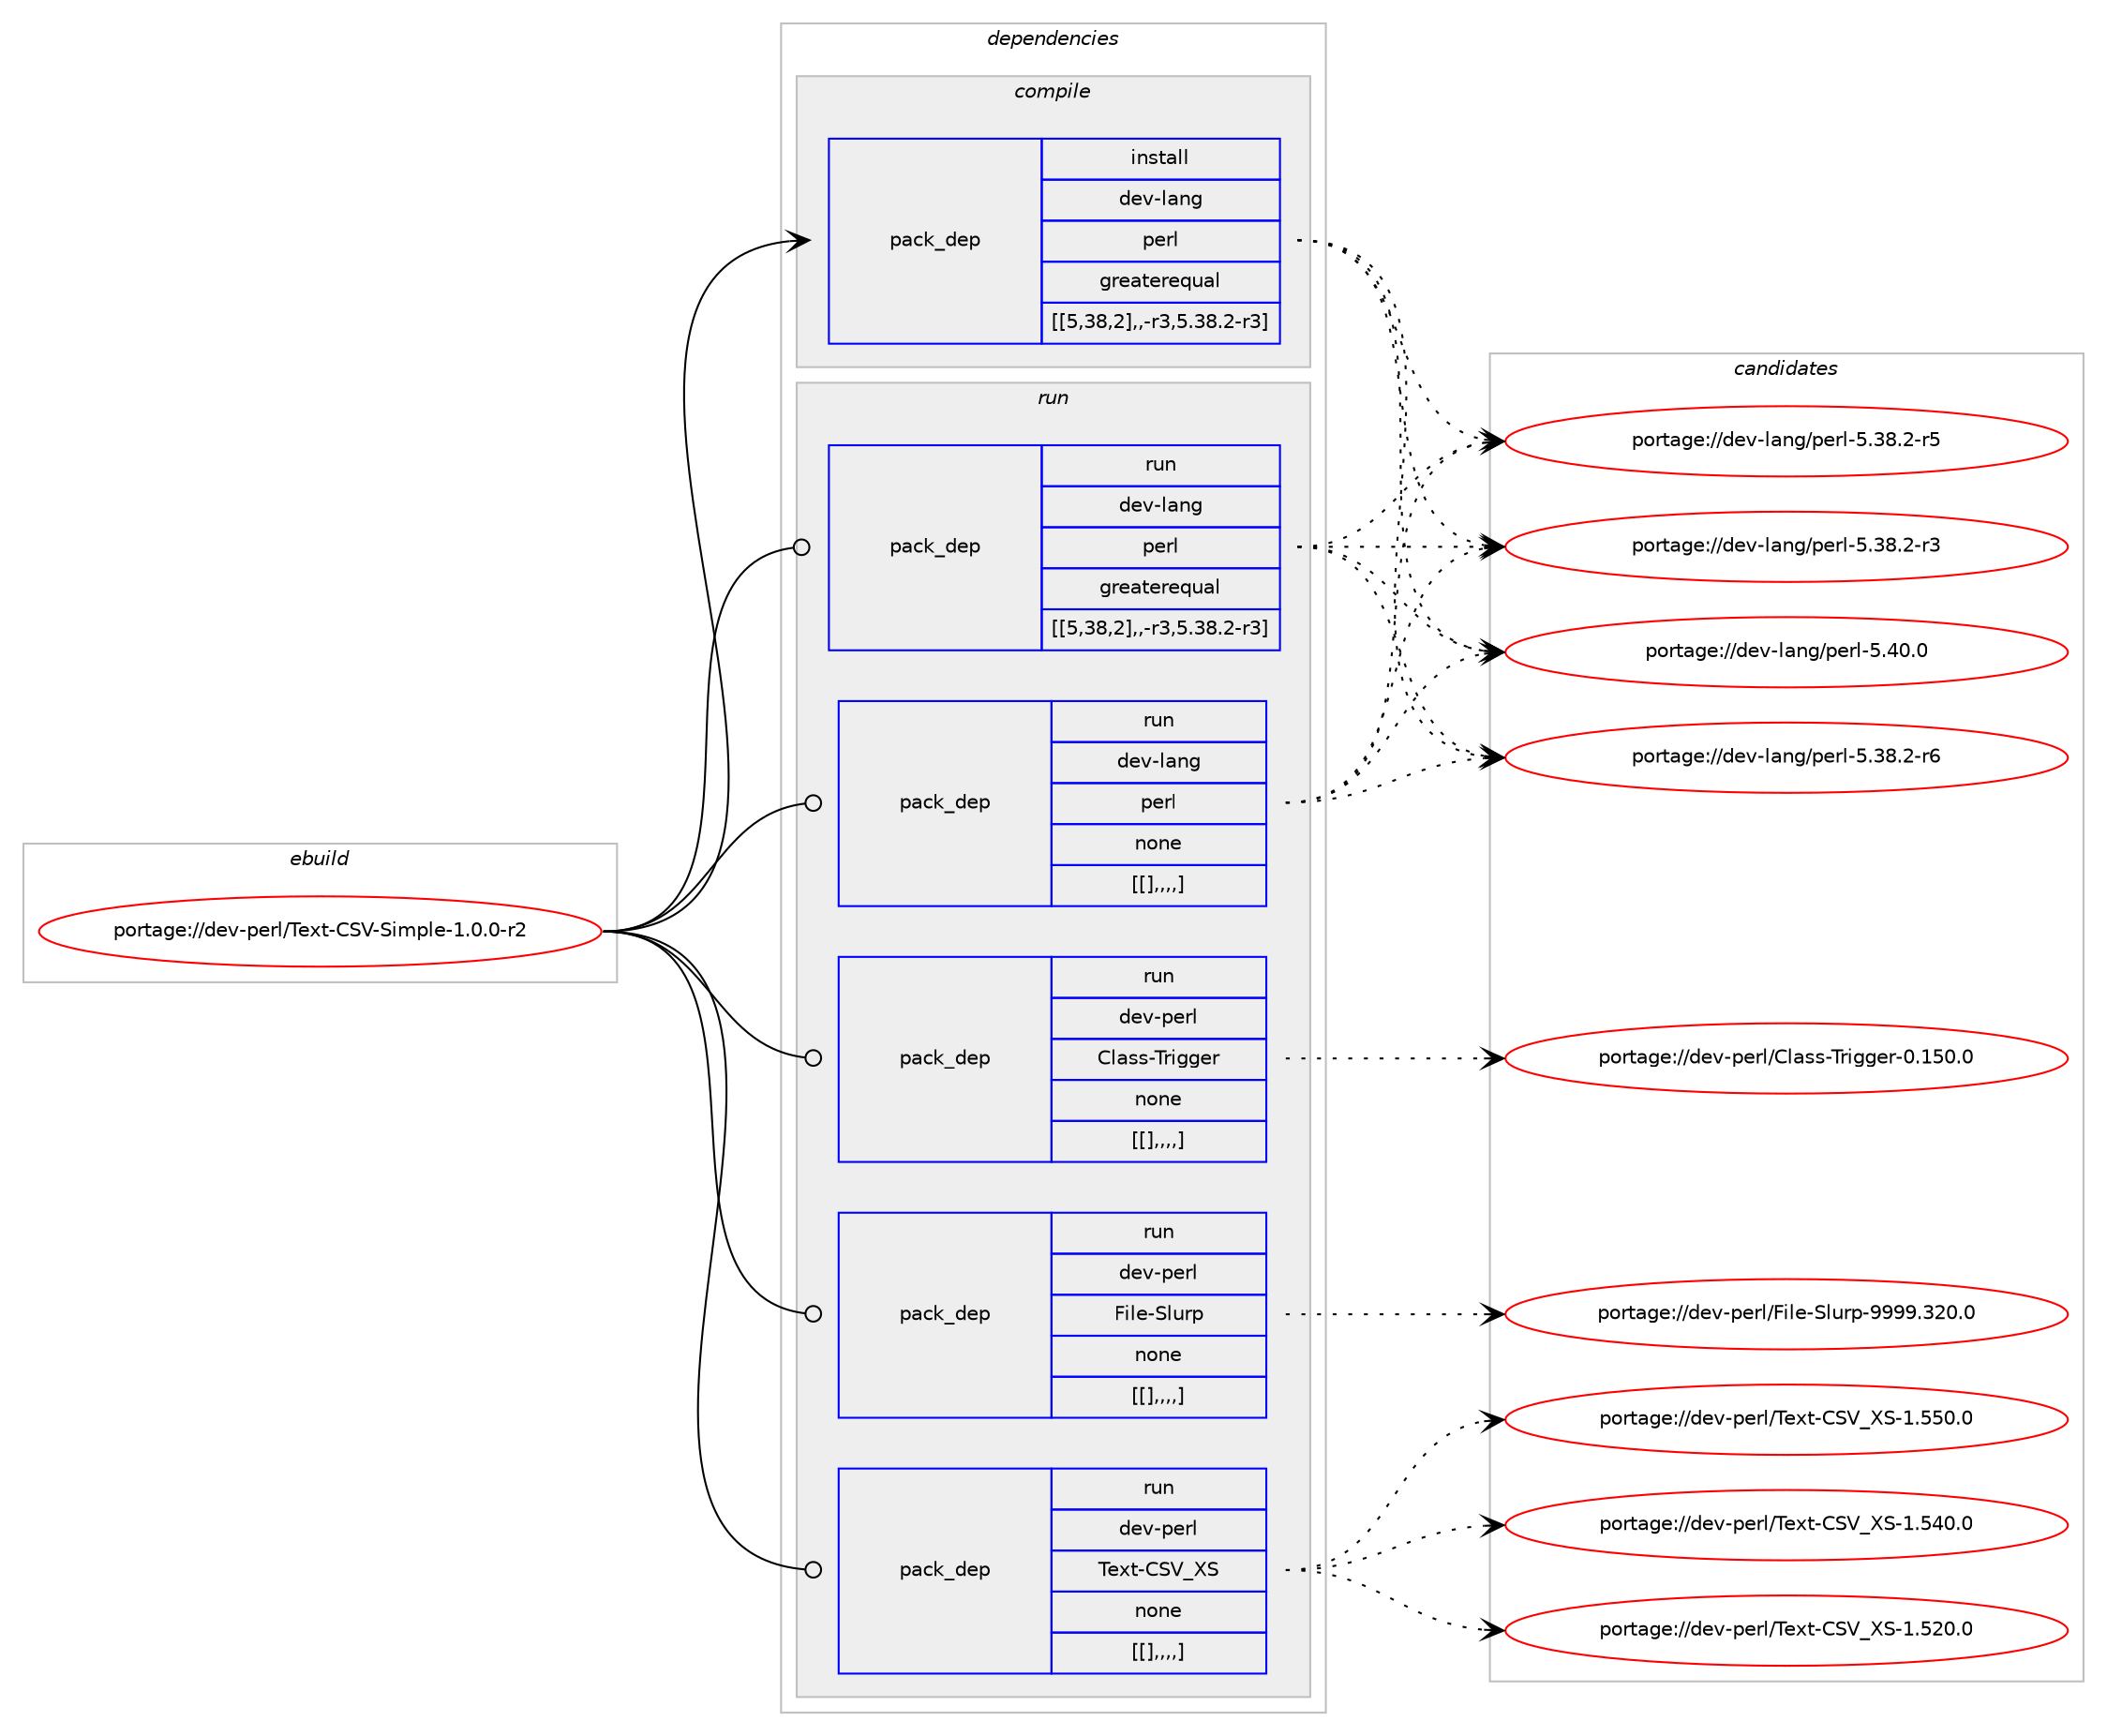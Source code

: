digraph prolog {

# *************
# Graph options
# *************

newrank=true;
concentrate=true;
compound=true;
graph [rankdir=LR,fontname=Helvetica,fontsize=10,ranksep=1.5];#, ranksep=2.5, nodesep=0.2];
edge  [arrowhead=vee];
node  [fontname=Helvetica,fontsize=10];

# **********
# The ebuild
# **********

subgraph cluster_leftcol {
color=gray;
label=<<i>ebuild</i>>;
id [label="portage://dev-perl/Text-CSV-Simple-1.0.0-r2", color=red, width=4, href="../dev-perl/Text-CSV-Simple-1.0.0-r2.svg"];
}

# ****************
# The dependencies
# ****************

subgraph cluster_midcol {
color=gray;
label=<<i>dependencies</i>>;
subgraph cluster_compile {
fillcolor="#eeeeee";
style=filled;
label=<<i>compile</i>>;
subgraph pack107016 {
dependency138818 [label=<<TABLE BORDER="0" CELLBORDER="1" CELLSPACING="0" CELLPADDING="4" WIDTH="220"><TR><TD ROWSPAN="6" CELLPADDING="30">pack_dep</TD></TR><TR><TD WIDTH="110">install</TD></TR><TR><TD>dev-lang</TD></TR><TR><TD>perl</TD></TR><TR><TD>greaterequal</TD></TR><TR><TD>[[5,38,2],,-r3,5.38.2-r3]</TD></TR></TABLE>>, shape=none, color=blue];
}
id:e -> dependency138818:w [weight=20,style="solid",arrowhead="vee"];
}
subgraph cluster_compileandrun {
fillcolor="#eeeeee";
style=filled;
label=<<i>compile and run</i>>;
}
subgraph cluster_run {
fillcolor="#eeeeee";
style=filled;
label=<<i>run</i>>;
subgraph pack107017 {
dependency138819 [label=<<TABLE BORDER="0" CELLBORDER="1" CELLSPACING="0" CELLPADDING="4" WIDTH="220"><TR><TD ROWSPAN="6" CELLPADDING="30">pack_dep</TD></TR><TR><TD WIDTH="110">run</TD></TR><TR><TD>dev-lang</TD></TR><TR><TD>perl</TD></TR><TR><TD>greaterequal</TD></TR><TR><TD>[[5,38,2],,-r3,5.38.2-r3]</TD></TR></TABLE>>, shape=none, color=blue];
}
id:e -> dependency138819:w [weight=20,style="solid",arrowhead="odot"];
subgraph pack107018 {
dependency138820 [label=<<TABLE BORDER="0" CELLBORDER="1" CELLSPACING="0" CELLPADDING="4" WIDTH="220"><TR><TD ROWSPAN="6" CELLPADDING="30">pack_dep</TD></TR><TR><TD WIDTH="110">run</TD></TR><TR><TD>dev-lang</TD></TR><TR><TD>perl</TD></TR><TR><TD>none</TD></TR><TR><TD>[[],,,,]</TD></TR></TABLE>>, shape=none, color=blue];
}
id:e -> dependency138820:w [weight=20,style="solid",arrowhead="odot"];
subgraph pack107019 {
dependency138821 [label=<<TABLE BORDER="0" CELLBORDER="1" CELLSPACING="0" CELLPADDING="4" WIDTH="220"><TR><TD ROWSPAN="6" CELLPADDING="30">pack_dep</TD></TR><TR><TD WIDTH="110">run</TD></TR><TR><TD>dev-perl</TD></TR><TR><TD>Class-Trigger</TD></TR><TR><TD>none</TD></TR><TR><TD>[[],,,,]</TD></TR></TABLE>>, shape=none, color=blue];
}
id:e -> dependency138821:w [weight=20,style="solid",arrowhead="odot"];
subgraph pack107020 {
dependency138822 [label=<<TABLE BORDER="0" CELLBORDER="1" CELLSPACING="0" CELLPADDING="4" WIDTH="220"><TR><TD ROWSPAN="6" CELLPADDING="30">pack_dep</TD></TR><TR><TD WIDTH="110">run</TD></TR><TR><TD>dev-perl</TD></TR><TR><TD>File-Slurp</TD></TR><TR><TD>none</TD></TR><TR><TD>[[],,,,]</TD></TR></TABLE>>, shape=none, color=blue];
}
id:e -> dependency138822:w [weight=20,style="solid",arrowhead="odot"];
subgraph pack107021 {
dependency138823 [label=<<TABLE BORDER="0" CELLBORDER="1" CELLSPACING="0" CELLPADDING="4" WIDTH="220"><TR><TD ROWSPAN="6" CELLPADDING="30">pack_dep</TD></TR><TR><TD WIDTH="110">run</TD></TR><TR><TD>dev-perl</TD></TR><TR><TD>Text-CSV_XS</TD></TR><TR><TD>none</TD></TR><TR><TD>[[],,,,]</TD></TR></TABLE>>, shape=none, color=blue];
}
id:e -> dependency138823:w [weight=20,style="solid",arrowhead="odot"];
}
}

# **************
# The candidates
# **************

subgraph cluster_choices {
rank=same;
color=gray;
label=<<i>candidates</i>>;

subgraph choice107016 {
color=black;
nodesep=1;
choice10010111845108971101034711210111410845534652484648 [label="portage://dev-lang/perl-5.40.0", color=red, width=4,href="../dev-lang/perl-5.40.0.svg"];
choice100101118451089711010347112101114108455346515646504511454 [label="portage://dev-lang/perl-5.38.2-r6", color=red, width=4,href="../dev-lang/perl-5.38.2-r6.svg"];
choice100101118451089711010347112101114108455346515646504511453 [label="portage://dev-lang/perl-5.38.2-r5", color=red, width=4,href="../dev-lang/perl-5.38.2-r5.svg"];
choice100101118451089711010347112101114108455346515646504511451 [label="portage://dev-lang/perl-5.38.2-r3", color=red, width=4,href="../dev-lang/perl-5.38.2-r3.svg"];
dependency138818:e -> choice10010111845108971101034711210111410845534652484648:w [style=dotted,weight="100"];
dependency138818:e -> choice100101118451089711010347112101114108455346515646504511454:w [style=dotted,weight="100"];
dependency138818:e -> choice100101118451089711010347112101114108455346515646504511453:w [style=dotted,weight="100"];
dependency138818:e -> choice100101118451089711010347112101114108455346515646504511451:w [style=dotted,weight="100"];
}
subgraph choice107017 {
color=black;
nodesep=1;
choice10010111845108971101034711210111410845534652484648 [label="portage://dev-lang/perl-5.40.0", color=red, width=4,href="../dev-lang/perl-5.40.0.svg"];
choice100101118451089711010347112101114108455346515646504511454 [label="portage://dev-lang/perl-5.38.2-r6", color=red, width=4,href="../dev-lang/perl-5.38.2-r6.svg"];
choice100101118451089711010347112101114108455346515646504511453 [label="portage://dev-lang/perl-5.38.2-r5", color=red, width=4,href="../dev-lang/perl-5.38.2-r5.svg"];
choice100101118451089711010347112101114108455346515646504511451 [label="portage://dev-lang/perl-5.38.2-r3", color=red, width=4,href="../dev-lang/perl-5.38.2-r3.svg"];
dependency138819:e -> choice10010111845108971101034711210111410845534652484648:w [style=dotted,weight="100"];
dependency138819:e -> choice100101118451089711010347112101114108455346515646504511454:w [style=dotted,weight="100"];
dependency138819:e -> choice100101118451089711010347112101114108455346515646504511453:w [style=dotted,weight="100"];
dependency138819:e -> choice100101118451089711010347112101114108455346515646504511451:w [style=dotted,weight="100"];
}
subgraph choice107018 {
color=black;
nodesep=1;
choice10010111845108971101034711210111410845534652484648 [label="portage://dev-lang/perl-5.40.0", color=red, width=4,href="../dev-lang/perl-5.40.0.svg"];
choice100101118451089711010347112101114108455346515646504511454 [label="portage://dev-lang/perl-5.38.2-r6", color=red, width=4,href="../dev-lang/perl-5.38.2-r6.svg"];
choice100101118451089711010347112101114108455346515646504511453 [label="portage://dev-lang/perl-5.38.2-r5", color=red, width=4,href="../dev-lang/perl-5.38.2-r5.svg"];
choice100101118451089711010347112101114108455346515646504511451 [label="portage://dev-lang/perl-5.38.2-r3", color=red, width=4,href="../dev-lang/perl-5.38.2-r3.svg"];
dependency138820:e -> choice10010111845108971101034711210111410845534652484648:w [style=dotted,weight="100"];
dependency138820:e -> choice100101118451089711010347112101114108455346515646504511454:w [style=dotted,weight="100"];
dependency138820:e -> choice100101118451089711010347112101114108455346515646504511453:w [style=dotted,weight="100"];
dependency138820:e -> choice100101118451089711010347112101114108455346515646504511451:w [style=dotted,weight="100"];
}
subgraph choice107019 {
color=black;
nodesep=1;
choice1001011184511210111410847671089711511545841141051031031011144548464953484648 [label="portage://dev-perl/Class-Trigger-0.150.0", color=red, width=4,href="../dev-perl/Class-Trigger-0.150.0.svg"];
dependency138821:e -> choice1001011184511210111410847671089711511545841141051031031011144548464953484648:w [style=dotted,weight="100"];
}
subgraph choice107020 {
color=black;
nodesep=1;
choice10010111845112101114108477010510810145831081171141124557575757465150484648 [label="portage://dev-perl/File-Slurp-9999.320.0", color=red, width=4,href="../dev-perl/File-Slurp-9999.320.0.svg"];
dependency138822:e -> choice10010111845112101114108477010510810145831081171141124557575757465150484648:w [style=dotted,weight="100"];
}
subgraph choice107021 {
color=black;
nodesep=1;
choice100101118451121011141084784101120116456783869588834549465353484648 [label="portage://dev-perl/Text-CSV_XS-1.550.0", color=red, width=4,href="../dev-perl/Text-CSV_XS-1.550.0.svg"];
choice100101118451121011141084784101120116456783869588834549465352484648 [label="portage://dev-perl/Text-CSV_XS-1.540.0", color=red, width=4,href="../dev-perl/Text-CSV_XS-1.540.0.svg"];
choice100101118451121011141084784101120116456783869588834549465350484648 [label="portage://dev-perl/Text-CSV_XS-1.520.0", color=red, width=4,href="../dev-perl/Text-CSV_XS-1.520.0.svg"];
dependency138823:e -> choice100101118451121011141084784101120116456783869588834549465353484648:w [style=dotted,weight="100"];
dependency138823:e -> choice100101118451121011141084784101120116456783869588834549465352484648:w [style=dotted,weight="100"];
dependency138823:e -> choice100101118451121011141084784101120116456783869588834549465350484648:w [style=dotted,weight="100"];
}
}

}
